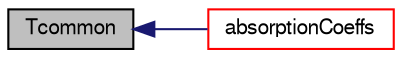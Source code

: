 digraph "Tcommon"
{
  bgcolor="transparent";
  edge [fontname="FreeSans",fontsize="10",labelfontname="FreeSans",labelfontsize="10"];
  node [fontname="FreeSans",fontsize="10",shape=record];
  rankdir="LR";
  Node958 [label="Tcommon",height=0.2,width=0.4,color="black", fillcolor="grey75", style="filled", fontcolor="black"];
  Node958 -> Node959 [dir="back",color="midnightblue",fontsize="10",style="solid",fontname="FreeSans"];
  Node959 [label="absorptionCoeffs",height=0.2,width=0.4,color="red",URL="$a30014.html#a90801abef1106957bb62e7ded751381a"];
}
